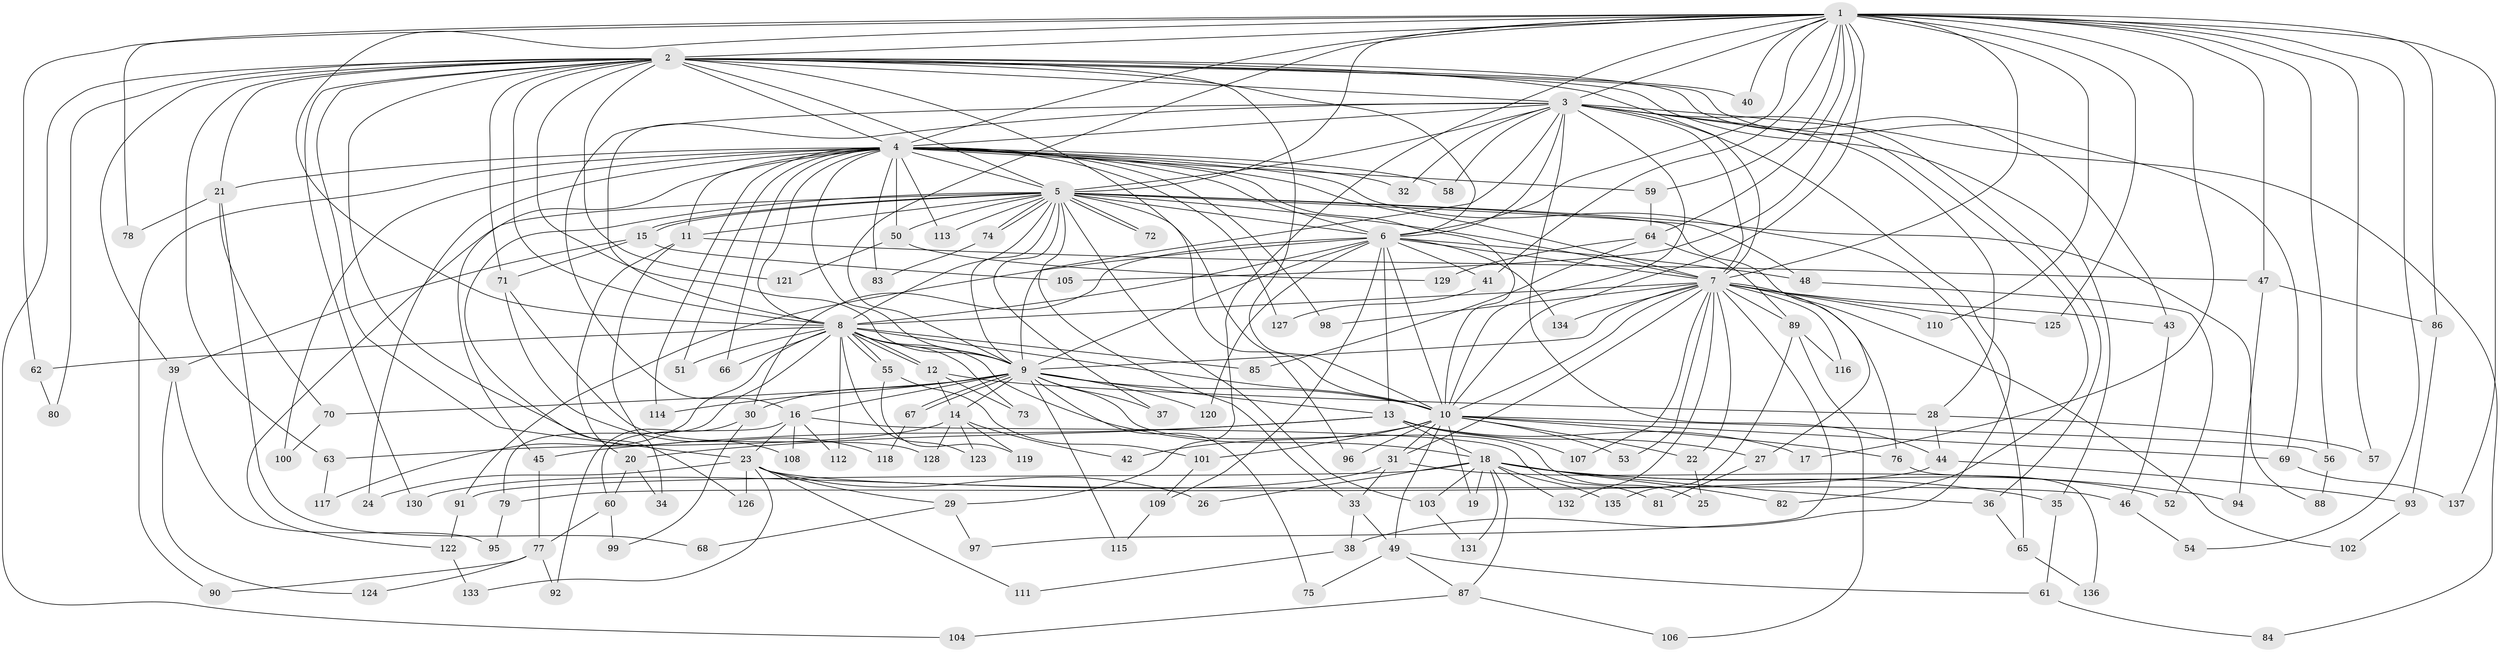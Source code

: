 // coarse degree distribution, {30: 0.012195121951219513, 16: 0.012195121951219513, 32: 0.012195121951219513, 3: 0.12195121951219512, 7: 0.024390243902439025, 5: 0.04878048780487805, 2: 0.524390243902439, 4: 0.06097560975609756, 1: 0.10975609756097561, 11: 0.012195121951219513, 8: 0.012195121951219513, 6: 0.036585365853658534, 18: 0.012195121951219513}
// Generated by graph-tools (version 1.1) at 2025/46/03/04/25 21:46:58]
// undirected, 137 vertices, 299 edges
graph export_dot {
graph [start="1"]
  node [color=gray90,style=filled];
  1;
  2;
  3;
  4;
  5;
  6;
  7;
  8;
  9;
  10;
  11;
  12;
  13;
  14;
  15;
  16;
  17;
  18;
  19;
  20;
  21;
  22;
  23;
  24;
  25;
  26;
  27;
  28;
  29;
  30;
  31;
  32;
  33;
  34;
  35;
  36;
  37;
  38;
  39;
  40;
  41;
  42;
  43;
  44;
  45;
  46;
  47;
  48;
  49;
  50;
  51;
  52;
  53;
  54;
  55;
  56;
  57;
  58;
  59;
  60;
  61;
  62;
  63;
  64;
  65;
  66;
  67;
  68;
  69;
  70;
  71;
  72;
  73;
  74;
  75;
  76;
  77;
  78;
  79;
  80;
  81;
  82;
  83;
  84;
  85;
  86;
  87;
  88;
  89;
  90;
  91;
  92;
  93;
  94;
  95;
  96;
  97;
  98;
  99;
  100;
  101;
  102;
  103;
  104;
  105;
  106;
  107;
  108;
  109;
  110;
  111;
  112;
  113;
  114;
  115;
  116;
  117;
  118;
  119;
  120;
  121;
  122;
  123;
  124;
  125;
  126;
  127;
  128;
  129;
  130;
  131;
  132;
  133;
  134;
  135;
  136;
  137;
  1 -- 2;
  1 -- 3;
  1 -- 4;
  1 -- 5;
  1 -- 6;
  1 -- 7;
  1 -- 8;
  1 -- 9;
  1 -- 10;
  1 -- 17;
  1 -- 29;
  1 -- 40;
  1 -- 41;
  1 -- 47;
  1 -- 54;
  1 -- 56;
  1 -- 57;
  1 -- 59;
  1 -- 62;
  1 -- 64;
  1 -- 78;
  1 -- 86;
  1 -- 105;
  1 -- 110;
  1 -- 125;
  1 -- 137;
  2 -- 3;
  2 -- 4;
  2 -- 5;
  2 -- 6;
  2 -- 7;
  2 -- 8;
  2 -- 9;
  2 -- 10;
  2 -- 21;
  2 -- 23;
  2 -- 35;
  2 -- 39;
  2 -- 40;
  2 -- 43;
  2 -- 63;
  2 -- 69;
  2 -- 71;
  2 -- 80;
  2 -- 96;
  2 -- 104;
  2 -- 108;
  2 -- 121;
  2 -- 130;
  3 -- 4;
  3 -- 5;
  3 -- 6;
  3 -- 7;
  3 -- 8;
  3 -- 9;
  3 -- 10;
  3 -- 16;
  3 -- 28;
  3 -- 32;
  3 -- 36;
  3 -- 38;
  3 -- 44;
  3 -- 58;
  3 -- 82;
  3 -- 84;
  4 -- 5;
  4 -- 6;
  4 -- 7;
  4 -- 8;
  4 -- 9;
  4 -- 10;
  4 -- 11;
  4 -- 21;
  4 -- 24;
  4 -- 32;
  4 -- 45;
  4 -- 50;
  4 -- 51;
  4 -- 58;
  4 -- 59;
  4 -- 65;
  4 -- 66;
  4 -- 83;
  4 -- 90;
  4 -- 98;
  4 -- 100;
  4 -- 113;
  4 -- 114;
  4 -- 127;
  5 -- 6;
  5 -- 7;
  5 -- 8;
  5 -- 9;
  5 -- 10;
  5 -- 11;
  5 -- 15;
  5 -- 15;
  5 -- 27;
  5 -- 33;
  5 -- 37;
  5 -- 48;
  5 -- 50;
  5 -- 72;
  5 -- 72;
  5 -- 74;
  5 -- 74;
  5 -- 88;
  5 -- 103;
  5 -- 113;
  5 -- 122;
  5 -- 126;
  6 -- 7;
  6 -- 8;
  6 -- 9;
  6 -- 10;
  6 -- 13;
  6 -- 30;
  6 -- 41;
  6 -- 48;
  6 -- 91;
  6 -- 109;
  6 -- 120;
  6 -- 134;
  7 -- 8;
  7 -- 9;
  7 -- 10;
  7 -- 22;
  7 -- 31;
  7 -- 43;
  7 -- 53;
  7 -- 76;
  7 -- 89;
  7 -- 97;
  7 -- 98;
  7 -- 102;
  7 -- 107;
  7 -- 110;
  7 -- 116;
  7 -- 125;
  7 -- 132;
  7 -- 134;
  8 -- 9;
  8 -- 10;
  8 -- 12;
  8 -- 12;
  8 -- 18;
  8 -- 51;
  8 -- 55;
  8 -- 55;
  8 -- 62;
  8 -- 66;
  8 -- 73;
  8 -- 79;
  8 -- 85;
  8 -- 112;
  8 -- 117;
  8 -- 123;
  9 -- 10;
  9 -- 13;
  9 -- 14;
  9 -- 16;
  9 -- 25;
  9 -- 30;
  9 -- 37;
  9 -- 67;
  9 -- 67;
  9 -- 70;
  9 -- 75;
  9 -- 114;
  9 -- 115;
  9 -- 120;
  10 -- 19;
  10 -- 22;
  10 -- 31;
  10 -- 42;
  10 -- 49;
  10 -- 53;
  10 -- 56;
  10 -- 69;
  10 -- 76;
  10 -- 96;
  10 -- 101;
  11 -- 20;
  11 -- 34;
  11 -- 47;
  12 -- 14;
  12 -- 28;
  12 -- 73;
  13 -- 17;
  13 -- 18;
  13 -- 20;
  13 -- 27;
  13 -- 45;
  13 -- 107;
  14 -- 42;
  14 -- 63;
  14 -- 119;
  14 -- 123;
  14 -- 128;
  15 -- 39;
  15 -- 71;
  15 -- 105;
  16 -- 23;
  16 -- 60;
  16 -- 81;
  16 -- 108;
  16 -- 112;
  18 -- 19;
  18 -- 26;
  18 -- 35;
  18 -- 36;
  18 -- 82;
  18 -- 87;
  18 -- 91;
  18 -- 94;
  18 -- 103;
  18 -- 131;
  18 -- 132;
  18 -- 135;
  20 -- 34;
  20 -- 60;
  21 -- 68;
  21 -- 70;
  21 -- 78;
  22 -- 25;
  23 -- 24;
  23 -- 26;
  23 -- 29;
  23 -- 46;
  23 -- 111;
  23 -- 126;
  23 -- 133;
  27 -- 81;
  28 -- 44;
  28 -- 57;
  29 -- 68;
  29 -- 97;
  30 -- 92;
  30 -- 99;
  31 -- 33;
  31 -- 52;
  31 -- 130;
  33 -- 38;
  33 -- 49;
  35 -- 61;
  36 -- 65;
  38 -- 111;
  39 -- 95;
  39 -- 124;
  41 -- 127;
  43 -- 46;
  44 -- 79;
  44 -- 93;
  45 -- 77;
  46 -- 54;
  47 -- 86;
  47 -- 94;
  48 -- 52;
  49 -- 61;
  49 -- 75;
  49 -- 87;
  50 -- 121;
  50 -- 129;
  55 -- 101;
  55 -- 119;
  56 -- 88;
  59 -- 64;
  60 -- 77;
  60 -- 99;
  61 -- 84;
  62 -- 80;
  63 -- 117;
  64 -- 85;
  64 -- 89;
  64 -- 129;
  65 -- 136;
  67 -- 118;
  69 -- 137;
  70 -- 100;
  71 -- 118;
  71 -- 128;
  74 -- 83;
  76 -- 136;
  77 -- 90;
  77 -- 92;
  77 -- 124;
  79 -- 95;
  86 -- 93;
  87 -- 104;
  87 -- 106;
  89 -- 106;
  89 -- 116;
  89 -- 135;
  91 -- 122;
  93 -- 102;
  101 -- 109;
  103 -- 131;
  109 -- 115;
  122 -- 133;
}

